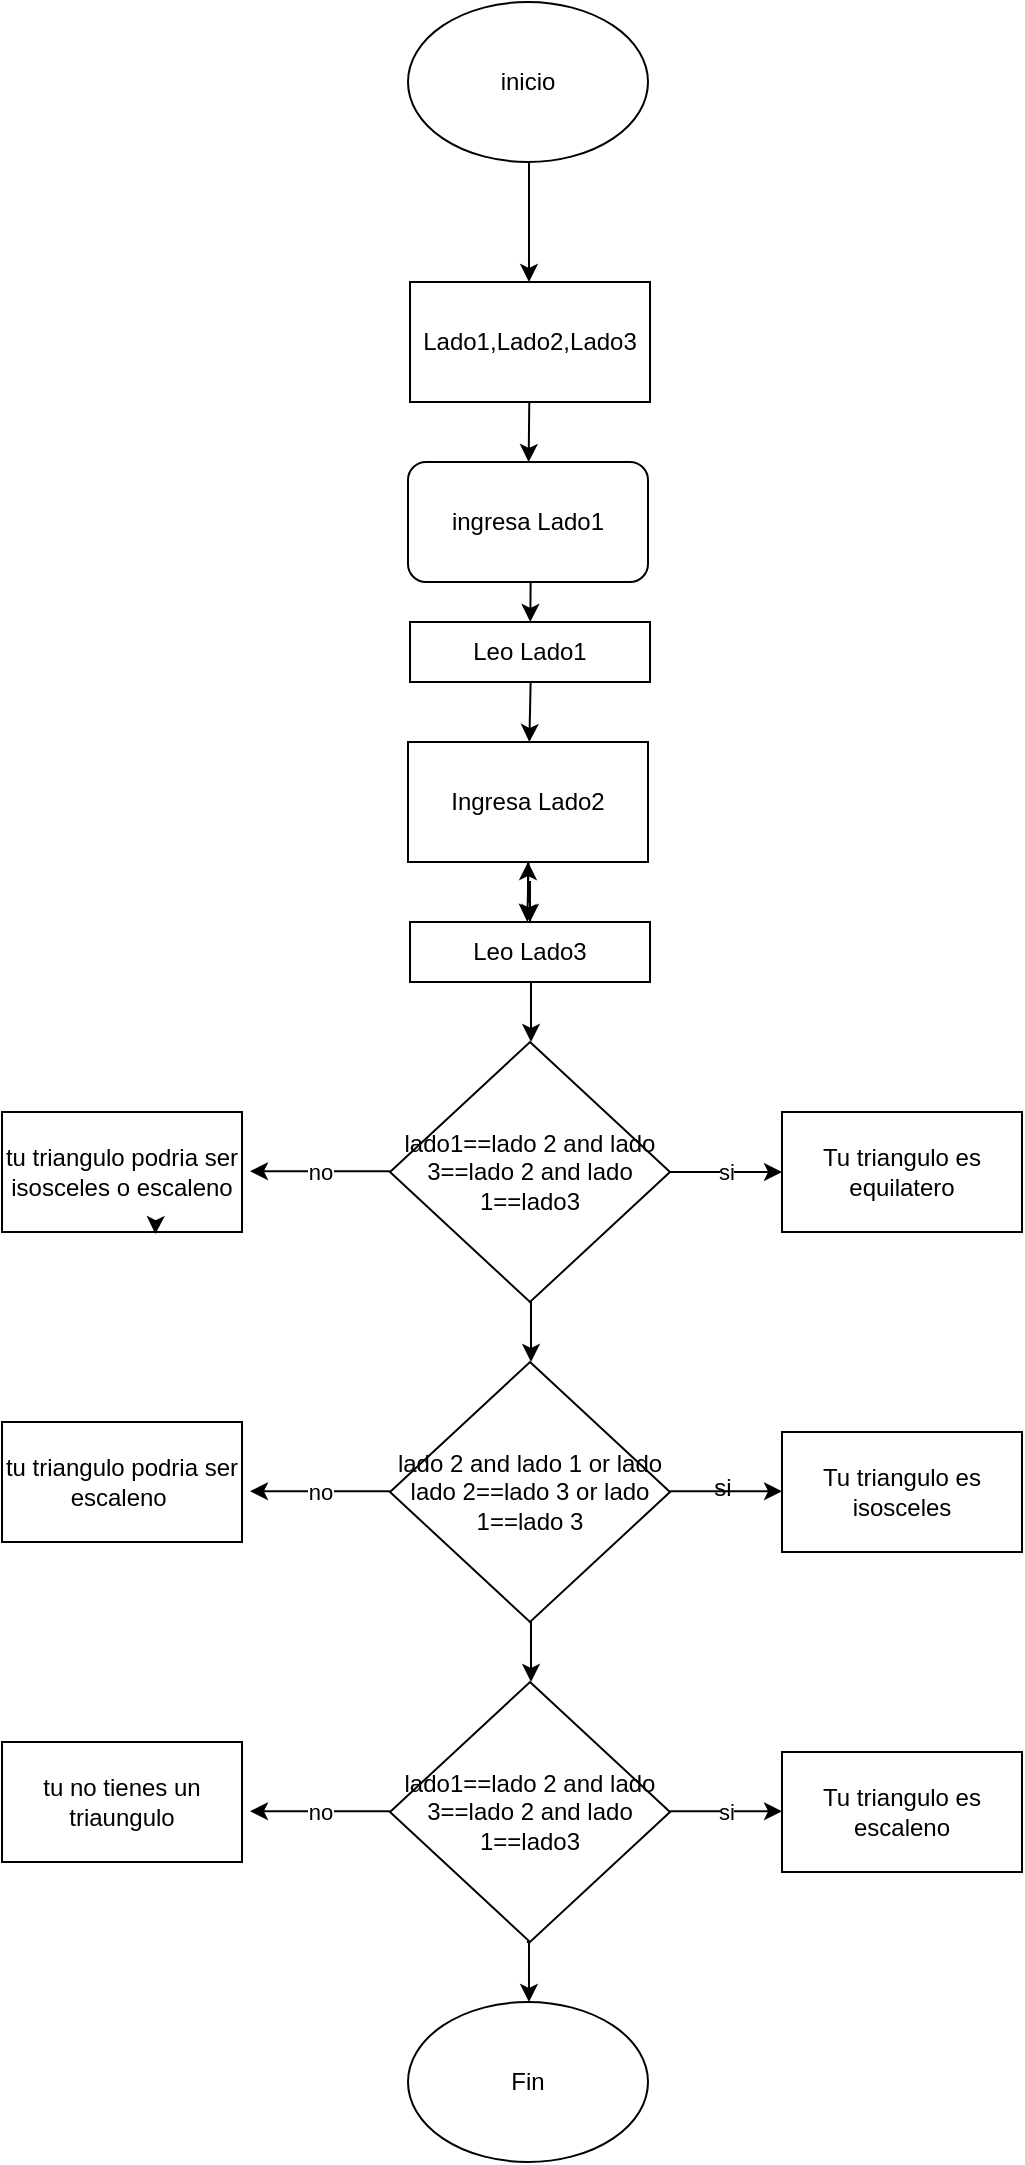 <mxfile version="22.0.2" type="device">
  <diagram name="Página-1" id="1yeiYsRgvcvPuKgQwzK6">
    <mxGraphModel dx="864" dy="508" grid="1" gridSize="10" guides="1" tooltips="1" connect="1" arrows="1" fold="1" page="1" pageScale="1" pageWidth="827" pageHeight="1169" math="0" shadow="0">
      <root>
        <mxCell id="0" />
        <mxCell id="1" parent="0" />
        <mxCell id="3P9mPIWOb1knRatVnep1-5" value="" style="endArrow=classic;html=1;rounded=0;" parent="1" edge="1">
          <mxGeometry width="50" height="50" relative="1" as="geometry">
            <mxPoint x="353.5" y="130" as="sourcePoint" />
            <mxPoint x="353.5" y="190" as="targetPoint" />
          </mxGeometry>
        </mxCell>
        <mxCell id="3P9mPIWOb1knRatVnep1-6" value="Lado1,Lado2,Lado3" style="rounded=0;whiteSpace=wrap;html=1;" parent="1" vertex="1">
          <mxGeometry x="294" y="190" width="120" height="60" as="geometry" />
        </mxCell>
        <mxCell id="3P9mPIWOb1knRatVnep1-8" value="" style="endArrow=classic;html=1;rounded=0;" parent="1" target="3P9mPIWOb1knRatVnep1-9" edge="1">
          <mxGeometry width="50" height="50" relative="1" as="geometry">
            <mxPoint x="353.64" y="250" as="sourcePoint" />
            <mxPoint x="353.64" y="300" as="targetPoint" />
          </mxGeometry>
        </mxCell>
        <mxCell id="3P9mPIWOb1knRatVnep1-9" value="ingresa Lado1" style="rounded=1;whiteSpace=wrap;html=1;" parent="1" vertex="1">
          <mxGeometry x="293" y="280" width="120" height="60" as="geometry" />
        </mxCell>
        <mxCell id="3P9mPIWOb1knRatVnep1-11" value="" style="endArrow=classic;html=1;rounded=0;" parent="1" edge="1">
          <mxGeometry width="50" height="50" relative="1" as="geometry">
            <mxPoint x="353.3" y="480" as="sourcePoint" />
            <mxPoint x="352.66" y="510" as="targetPoint" />
          </mxGeometry>
        </mxCell>
        <mxCell id="3P9mPIWOb1knRatVnep1-12" value="" style="endArrow=classic;html=1;rounded=0;" parent="1" edge="1">
          <mxGeometry width="50" height="50" relative="1" as="geometry">
            <mxPoint x="354.32" y="390" as="sourcePoint" />
            <mxPoint x="353.68" y="420" as="targetPoint" />
          </mxGeometry>
        </mxCell>
        <mxCell id="3P9mPIWOb1knRatVnep1-13" value="" style="endArrow=classic;html=1;rounded=0;" parent="1" target="3P9mPIWOb1knRatVnep1-15" edge="1">
          <mxGeometry width="50" height="50" relative="1" as="geometry">
            <mxPoint x="354.32" y="340" as="sourcePoint" />
            <mxPoint x="353.68" y="370" as="targetPoint" />
          </mxGeometry>
        </mxCell>
        <mxCell id="3P9mPIWOb1knRatVnep1-15" value="Leo Lado1" style="rounded=0;whiteSpace=wrap;html=1;" parent="1" vertex="1">
          <mxGeometry x="294" y="360" width="120" height="30" as="geometry" />
        </mxCell>
        <mxCell id="3P9mPIWOb1knRatVnep1-21" value="" style="edgeStyle=orthogonalEdgeStyle;rounded=0;orthogonalLoop=1;jettySize=auto;html=1;" parent="1" source="3P9mPIWOb1knRatVnep1-16" target="3P9mPIWOb1knRatVnep1-17" edge="1">
          <mxGeometry relative="1" as="geometry" />
        </mxCell>
        <mxCell id="3P9mPIWOb1knRatVnep1-16" value="Ingresa Lado2" style="rounded=0;whiteSpace=wrap;html=1;" parent="1" vertex="1">
          <mxGeometry x="293" y="420" width="120" height="60" as="geometry" />
        </mxCell>
        <mxCell id="3P9mPIWOb1knRatVnep1-27" value="" style="edgeStyle=orthogonalEdgeStyle;rounded=0;orthogonalLoop=1;jettySize=auto;html=1;" parent="1" source="3P9mPIWOb1knRatVnep1-17" target="3P9mPIWOb1knRatVnep1-16" edge="1">
          <mxGeometry relative="1" as="geometry" />
        </mxCell>
        <mxCell id="3P9mPIWOb1knRatVnep1-17" value="Leo Lado3" style="rounded=0;whiteSpace=wrap;html=1;" parent="1" vertex="1">
          <mxGeometry x="294" y="510" width="120" height="30" as="geometry" />
        </mxCell>
        <mxCell id="3P9mPIWOb1knRatVnep1-22" value="" style="edgeStyle=orthogonalEdgeStyle;rounded=0;orthogonalLoop=1;jettySize=auto;html=1;" parent="1" edge="1">
          <mxGeometry relative="1" as="geometry">
            <mxPoint x="353.5" y="700" as="sourcePoint" />
            <mxPoint x="354.5" y="730" as="targetPoint" />
          </mxGeometry>
        </mxCell>
        <mxCell id="3P9mPIWOb1knRatVnep1-23" value="" style="edgeStyle=orthogonalEdgeStyle;rounded=0;orthogonalLoop=1;jettySize=auto;html=1;" parent="1" edge="1">
          <mxGeometry relative="1" as="geometry">
            <mxPoint x="353.5" y="540" as="sourcePoint" />
            <mxPoint x="354.5" y="570" as="targetPoint" />
          </mxGeometry>
        </mxCell>
        <mxCell id="3P9mPIWOb1knRatVnep1-24" value="lado1==lado 2 and lado 3==lado 2 and lado 1==lado3" style="rhombus;whiteSpace=wrap;html=1;align=center;" parent="1" vertex="1">
          <mxGeometry x="284" y="570" width="140" height="130" as="geometry" />
        </mxCell>
        <mxCell id="3P9mPIWOb1knRatVnep1-25" value="si" style="endArrow=classic;html=1;rounded=0;" parent="1" edge="1">
          <mxGeometry width="50" height="50" relative="1" as="geometry">
            <mxPoint x="424" y="635" as="sourcePoint" />
            <mxPoint x="480" y="635" as="targetPoint" />
          </mxGeometry>
        </mxCell>
        <mxCell id="3P9mPIWOb1knRatVnep1-26" value="tu triangulo podria ser escaleno&amp;nbsp;" style="rounded=0;whiteSpace=wrap;html=1;" parent="1" vertex="1">
          <mxGeometry x="90" y="760" width="120" height="60" as="geometry" />
        </mxCell>
        <mxCell id="3P9mPIWOb1knRatVnep1-29" value="lado1==lado 2 and lado 3==lado 2 and lado 1==lado3" style="rhombus;whiteSpace=wrap;html=1;align=center;" parent="1" vertex="1">
          <mxGeometry x="284" y="890" width="140" height="130" as="geometry" />
        </mxCell>
        <mxCell id="3P9mPIWOb1knRatVnep1-30" value="lado 2 and lado 1 or lado lado 2==lado 3 or lado 1==lado 3" style="rhombus;whiteSpace=wrap;html=1;align=center;" parent="1" vertex="1">
          <mxGeometry x="284" y="730" width="140" height="130" as="geometry" />
        </mxCell>
        <mxCell id="3P9mPIWOb1knRatVnep1-31" value="" style="edgeStyle=orthogonalEdgeStyle;rounded=0;orthogonalLoop=1;jettySize=auto;html=1;" parent="1" edge="1">
          <mxGeometry relative="1" as="geometry">
            <mxPoint x="352.48" y="1020" as="sourcePoint" />
            <mxPoint x="353.48" y="1050" as="targetPoint" />
          </mxGeometry>
        </mxCell>
        <mxCell id="3P9mPIWOb1knRatVnep1-32" value="" style="edgeStyle=orthogonalEdgeStyle;rounded=0;orthogonalLoop=1;jettySize=auto;html=1;" parent="1" edge="1">
          <mxGeometry relative="1" as="geometry">
            <mxPoint x="353.5" y="860" as="sourcePoint" />
            <mxPoint x="354.5" y="890" as="targetPoint" />
          </mxGeometry>
        </mxCell>
        <mxCell id="3P9mPIWOb1knRatVnep1-34" value="si" style="endArrow=classic;html=1;rounded=0;" parent="1" edge="1">
          <mxGeometry width="50" height="50" relative="1" as="geometry">
            <mxPoint x="424" y="954.67" as="sourcePoint" />
            <mxPoint x="480" y="954.67" as="targetPoint" />
          </mxGeometry>
        </mxCell>
        <mxCell id="3P9mPIWOb1knRatVnep1-35" value="" style="endArrow=classic;html=1;rounded=0;" parent="1" edge="1">
          <mxGeometry width="50" height="50" relative="1" as="geometry">
            <mxPoint x="424" y="794.67" as="sourcePoint" />
            <mxPoint x="480" y="794.67" as="targetPoint" />
          </mxGeometry>
        </mxCell>
        <mxCell id="3P9mPIWOb1knRatVnep1-36" value="Tu triangulo es escaleno" style="rounded=0;whiteSpace=wrap;html=1;" parent="1" vertex="1">
          <mxGeometry x="480" y="925" width="120" height="60" as="geometry" />
        </mxCell>
        <mxCell id="3P9mPIWOb1knRatVnep1-37" value="Tu triangulo es isosceles" style="rounded=0;whiteSpace=wrap;html=1;" parent="1" vertex="1">
          <mxGeometry x="480" y="765" width="120" height="60" as="geometry" />
        </mxCell>
        <mxCell id="3P9mPIWOb1knRatVnep1-38" value="Fin" style="ellipse;whiteSpace=wrap;html=1;" parent="1" vertex="1">
          <mxGeometry x="293" y="1050" width="120" height="80" as="geometry" />
        </mxCell>
        <mxCell id="3P9mPIWOb1knRatVnep1-39" value="no" style="endArrow=classic;html=1;rounded=0;" parent="1" edge="1">
          <mxGeometry width="50" height="50" relative="1" as="geometry">
            <mxPoint x="284" y="634.63" as="sourcePoint" />
            <mxPoint x="214" y="634.63" as="targetPoint" />
          </mxGeometry>
        </mxCell>
        <mxCell id="3P9mPIWOb1knRatVnep1-40" value="no" style="endArrow=classic;html=1;rounded=0;" parent="1" edge="1">
          <mxGeometry width="50" height="50" relative="1" as="geometry">
            <mxPoint x="284" y="954.63" as="sourcePoint" />
            <mxPoint x="214" y="954.63" as="targetPoint" />
          </mxGeometry>
        </mxCell>
        <mxCell id="3P9mPIWOb1knRatVnep1-41" value="no" style="endArrow=classic;html=1;rounded=0;" parent="1" edge="1">
          <mxGeometry width="50" height="50" relative="1" as="geometry">
            <mxPoint x="284" y="794.63" as="sourcePoint" />
            <mxPoint x="214" y="794.63" as="targetPoint" />
          </mxGeometry>
        </mxCell>
        <mxCell id="3P9mPIWOb1knRatVnep1-42" value="Tu triangulo es equilatero" style="rounded=0;whiteSpace=wrap;html=1;" parent="1" vertex="1">
          <mxGeometry x="480" y="605" width="120" height="60" as="geometry" />
        </mxCell>
        <mxCell id="3P9mPIWOb1knRatVnep1-43" value="tu triangulo podria ser isosceles o escaleno" style="rounded=0;whiteSpace=wrap;html=1;" parent="1" vertex="1">
          <mxGeometry x="90" y="605" width="120" height="60" as="geometry" />
        </mxCell>
        <mxCell id="3P9mPIWOb1knRatVnep1-44" value="tu no tienes un triaungulo" style="rounded=0;whiteSpace=wrap;html=1;" parent="1" vertex="1">
          <mxGeometry x="90" y="920" width="120" height="60" as="geometry" />
        </mxCell>
        <mxCell id="3P9mPIWOb1knRatVnep1-45" value="si&lt;br&gt;" style="text;html=1;align=center;verticalAlign=middle;resizable=0;points=[];autosize=1;strokeColor=none;fillColor=none;" parent="1" vertex="1">
          <mxGeometry x="435" y="778" width="30" height="30" as="geometry" />
        </mxCell>
        <mxCell id="3P9mPIWOb1knRatVnep1-46" style="edgeStyle=orthogonalEdgeStyle;rounded=0;orthogonalLoop=1;jettySize=auto;html=1;exitX=0.5;exitY=1;exitDx=0;exitDy=0;entryX=0.639;entryY=1.017;entryDx=0;entryDy=0;entryPerimeter=0;" parent="1" source="3P9mPIWOb1knRatVnep1-43" target="3P9mPIWOb1knRatVnep1-43" edge="1">
          <mxGeometry relative="1" as="geometry" />
        </mxCell>
        <mxCell id="uwtLn7_muIDk3xLhu1gi-1" value="inicio" style="ellipse;whiteSpace=wrap;html=1;" parent="1" vertex="1">
          <mxGeometry x="293" y="50" width="120" height="80" as="geometry" />
        </mxCell>
      </root>
    </mxGraphModel>
  </diagram>
</mxfile>
